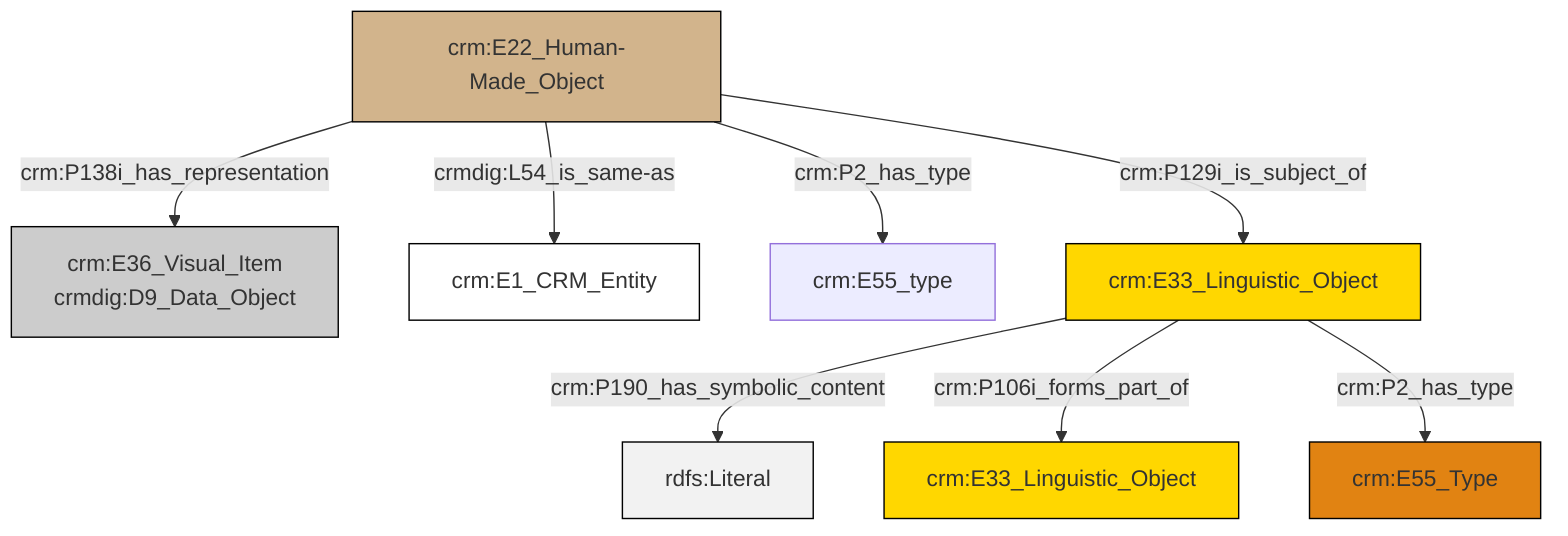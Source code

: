 graph TD
classDef Literal fill:#f2f2f2,stroke:#000000;
classDef CRM_Entity fill:#FFFFFF,stroke:#000000;
classDef Temporal_Entity fill:#00C9E6, stroke:#000000;
classDef Type fill:#E18312, stroke:#000000;
classDef Time-Span fill:#2C9C91, stroke:#000000;
classDef Appellation fill:#FFEB7F, stroke:#000000;
classDef Place fill:#008836, stroke:#000000;
classDef Persistent_Item fill:#B266B2, stroke:#000000;
classDef Conceptual_Object fill:#FFD700, stroke:#000000;
classDef Physical_Thing fill:#D2B48C, stroke:#000000;
classDef Actor fill:#f58aad, stroke:#000000;
classDef PC_Classes fill:#4ce600, stroke:#000000;
classDef Multi fill:#cccccc,stroke:#000000;

2["crm:E22_Human-Made_Object"]:::Physical_Thing -->|crm:P138i_has_representation| 0["crm:E36_Visual_Item<br>crmdig:D9_Data_Object"]:::Multi
2["crm:E22_Human-Made_Object"]:::Physical_Thing -->|crm:P2_has_type| 6["crm:E55_type"]:::Default
12["crm:E33_Linguistic_Object"]:::Conceptual_Object -->|crm:P190_has_symbolic_content| 13[rdfs:Literal]:::Literal
12["crm:E33_Linguistic_Object"]:::Conceptual_Object -->|crm:P106i_forms_part_of| 9["crm:E33_Linguistic_Object"]:::Conceptual_Object
2["crm:E22_Human-Made_Object"]:::Physical_Thing -->|crm:P129i_is_subject_of| 12["crm:E33_Linguistic_Object"]:::Conceptual_Object
12["crm:E33_Linguistic_Object"]:::Conceptual_Object -->|crm:P2_has_type| 7["crm:E55_Type"]:::Type
2["crm:E22_Human-Made_Object"]:::Physical_Thing -->|crmdig:L54_is_same-as| 4["crm:E1_CRM_Entity"]:::CRM_Entity